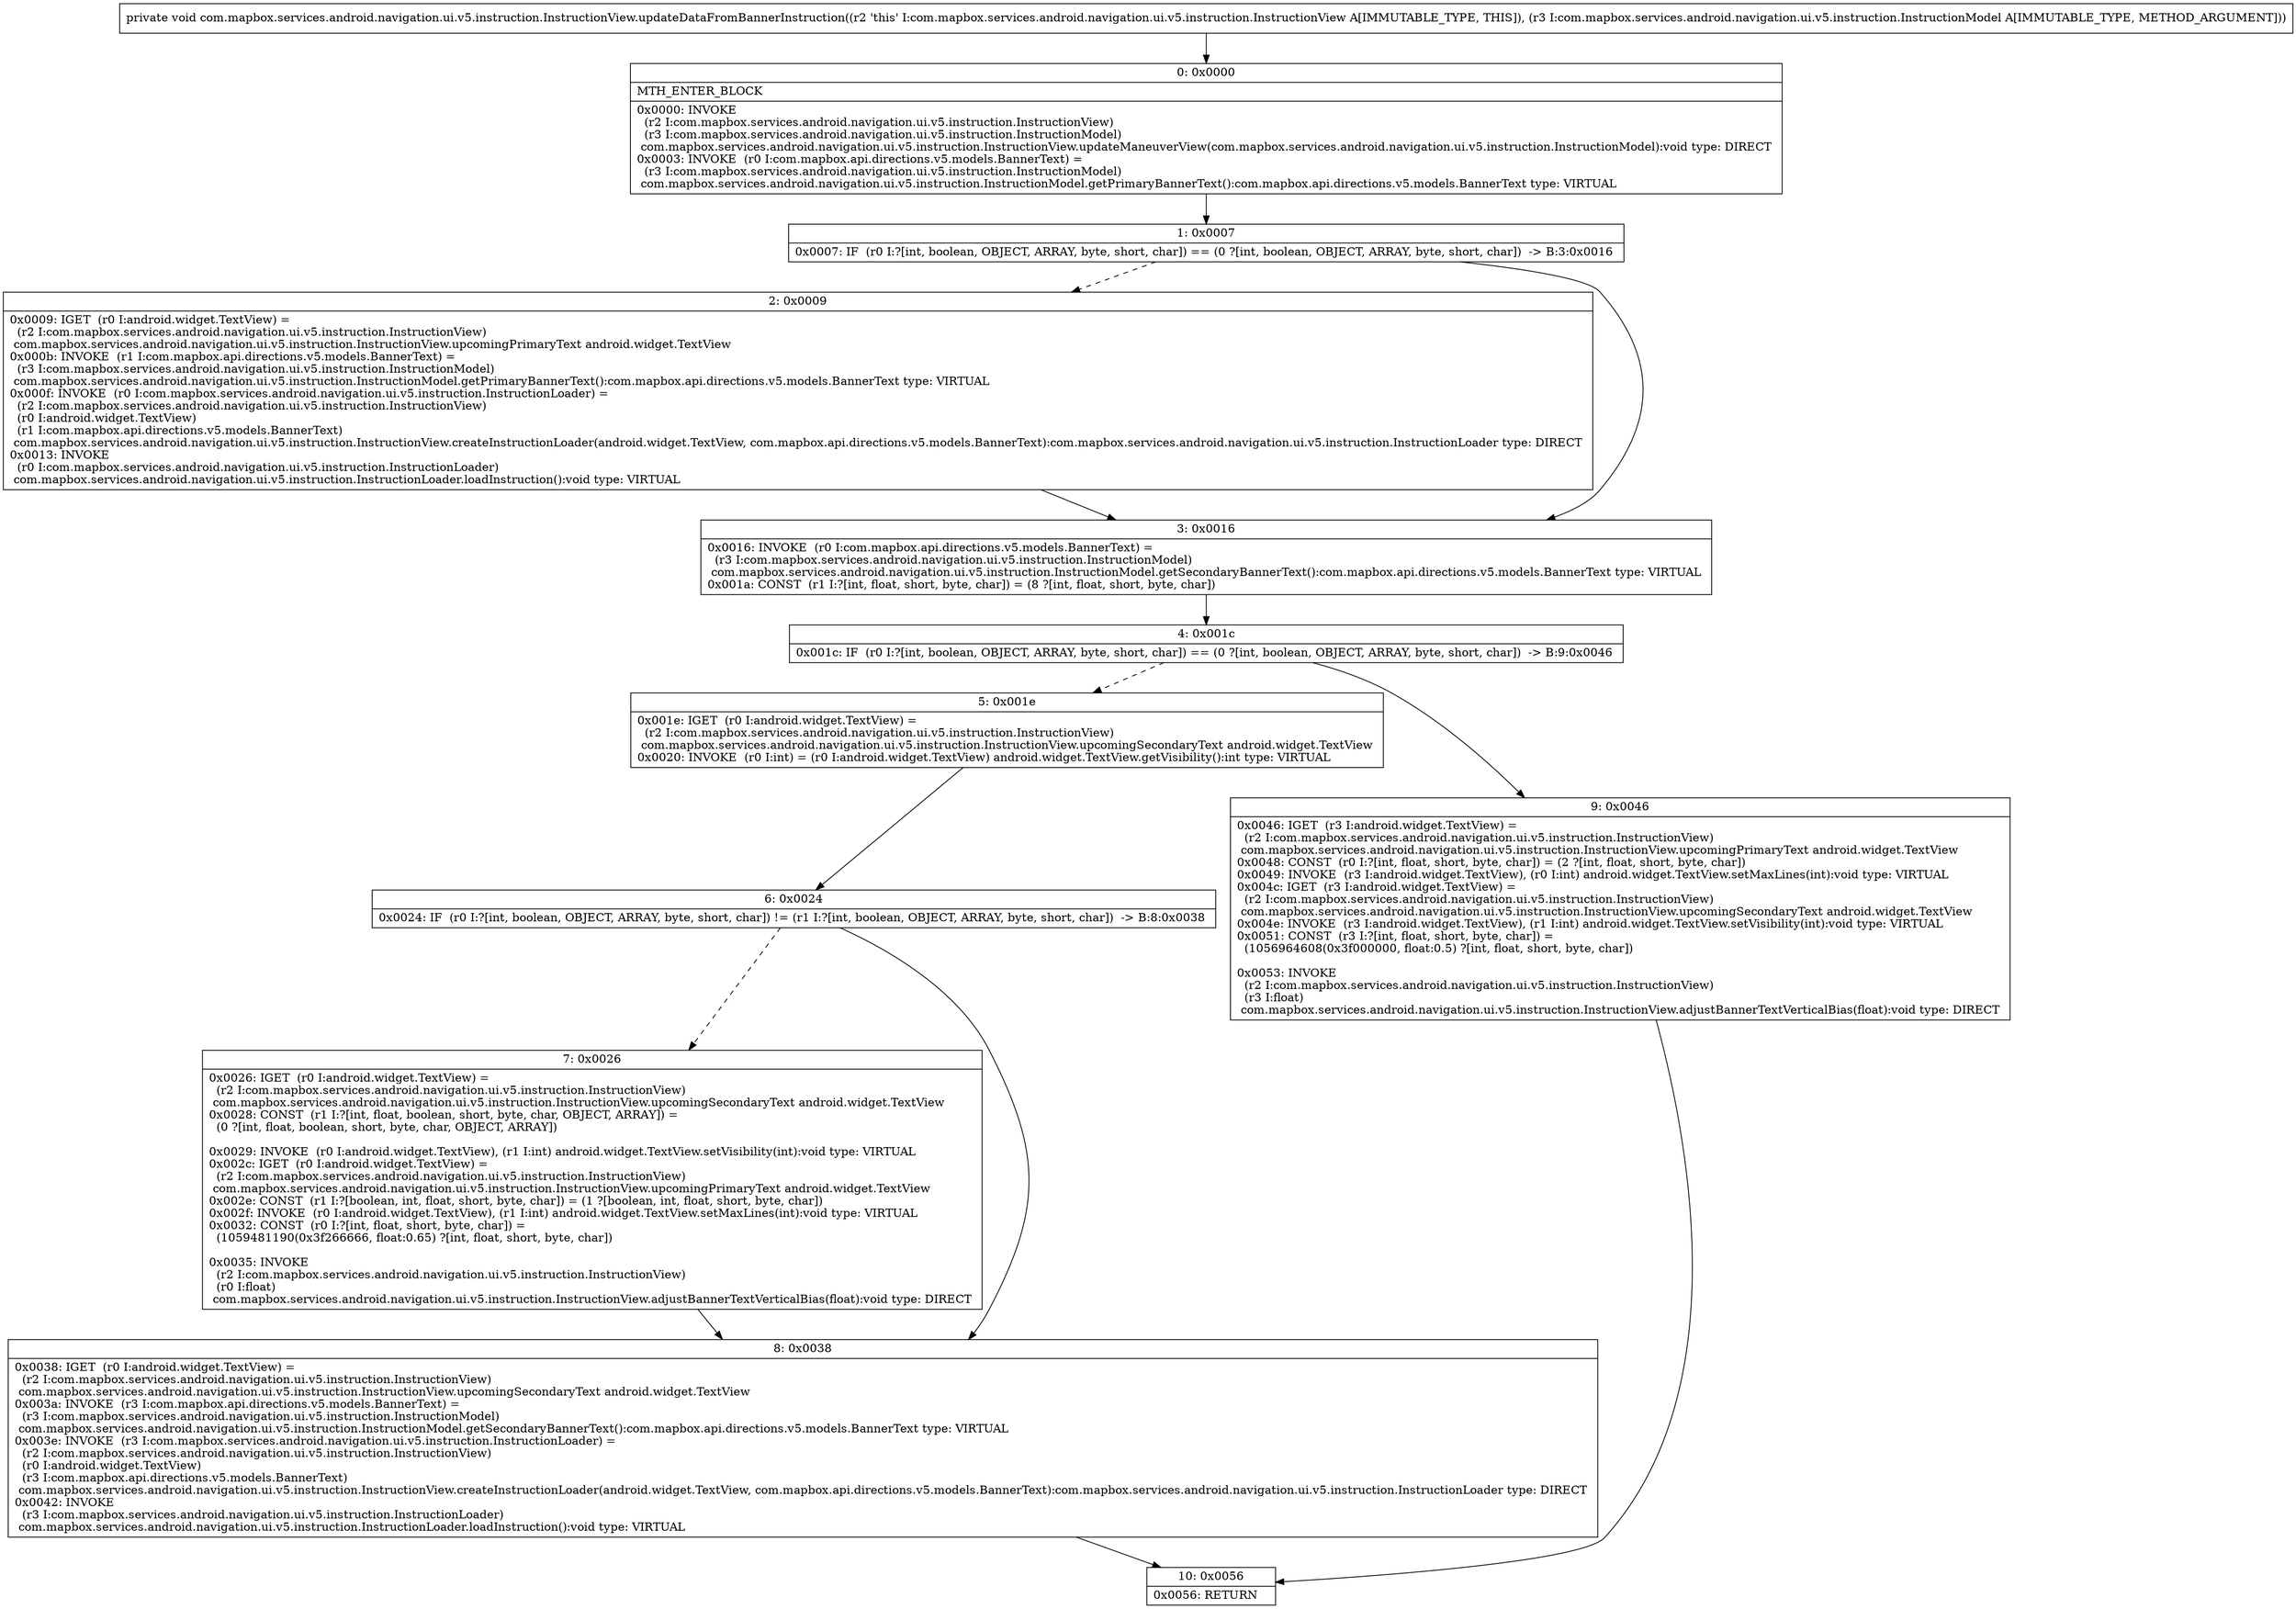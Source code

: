digraph "CFG forcom.mapbox.services.android.navigation.ui.v5.instruction.InstructionView.updateDataFromBannerInstruction(Lcom\/mapbox\/services\/android\/navigation\/ui\/v5\/instruction\/InstructionModel;)V" {
Node_0 [shape=record,label="{0\:\ 0x0000|MTH_ENTER_BLOCK\l|0x0000: INVOKE  \l  (r2 I:com.mapbox.services.android.navigation.ui.v5.instruction.InstructionView)\l  (r3 I:com.mapbox.services.android.navigation.ui.v5.instruction.InstructionModel)\l com.mapbox.services.android.navigation.ui.v5.instruction.InstructionView.updateManeuverView(com.mapbox.services.android.navigation.ui.v5.instruction.InstructionModel):void type: DIRECT \l0x0003: INVOKE  (r0 I:com.mapbox.api.directions.v5.models.BannerText) = \l  (r3 I:com.mapbox.services.android.navigation.ui.v5.instruction.InstructionModel)\l com.mapbox.services.android.navigation.ui.v5.instruction.InstructionModel.getPrimaryBannerText():com.mapbox.api.directions.v5.models.BannerText type: VIRTUAL \l}"];
Node_1 [shape=record,label="{1\:\ 0x0007|0x0007: IF  (r0 I:?[int, boolean, OBJECT, ARRAY, byte, short, char]) == (0 ?[int, boolean, OBJECT, ARRAY, byte, short, char])  \-\> B:3:0x0016 \l}"];
Node_2 [shape=record,label="{2\:\ 0x0009|0x0009: IGET  (r0 I:android.widget.TextView) = \l  (r2 I:com.mapbox.services.android.navigation.ui.v5.instruction.InstructionView)\l com.mapbox.services.android.navigation.ui.v5.instruction.InstructionView.upcomingPrimaryText android.widget.TextView \l0x000b: INVOKE  (r1 I:com.mapbox.api.directions.v5.models.BannerText) = \l  (r3 I:com.mapbox.services.android.navigation.ui.v5.instruction.InstructionModel)\l com.mapbox.services.android.navigation.ui.v5.instruction.InstructionModel.getPrimaryBannerText():com.mapbox.api.directions.v5.models.BannerText type: VIRTUAL \l0x000f: INVOKE  (r0 I:com.mapbox.services.android.navigation.ui.v5.instruction.InstructionLoader) = \l  (r2 I:com.mapbox.services.android.navigation.ui.v5.instruction.InstructionView)\l  (r0 I:android.widget.TextView)\l  (r1 I:com.mapbox.api.directions.v5.models.BannerText)\l com.mapbox.services.android.navigation.ui.v5.instruction.InstructionView.createInstructionLoader(android.widget.TextView, com.mapbox.api.directions.v5.models.BannerText):com.mapbox.services.android.navigation.ui.v5.instruction.InstructionLoader type: DIRECT \l0x0013: INVOKE  \l  (r0 I:com.mapbox.services.android.navigation.ui.v5.instruction.InstructionLoader)\l com.mapbox.services.android.navigation.ui.v5.instruction.InstructionLoader.loadInstruction():void type: VIRTUAL \l}"];
Node_3 [shape=record,label="{3\:\ 0x0016|0x0016: INVOKE  (r0 I:com.mapbox.api.directions.v5.models.BannerText) = \l  (r3 I:com.mapbox.services.android.navigation.ui.v5.instruction.InstructionModel)\l com.mapbox.services.android.navigation.ui.v5.instruction.InstructionModel.getSecondaryBannerText():com.mapbox.api.directions.v5.models.BannerText type: VIRTUAL \l0x001a: CONST  (r1 I:?[int, float, short, byte, char]) = (8 ?[int, float, short, byte, char]) \l}"];
Node_4 [shape=record,label="{4\:\ 0x001c|0x001c: IF  (r0 I:?[int, boolean, OBJECT, ARRAY, byte, short, char]) == (0 ?[int, boolean, OBJECT, ARRAY, byte, short, char])  \-\> B:9:0x0046 \l}"];
Node_5 [shape=record,label="{5\:\ 0x001e|0x001e: IGET  (r0 I:android.widget.TextView) = \l  (r2 I:com.mapbox.services.android.navigation.ui.v5.instruction.InstructionView)\l com.mapbox.services.android.navigation.ui.v5.instruction.InstructionView.upcomingSecondaryText android.widget.TextView \l0x0020: INVOKE  (r0 I:int) = (r0 I:android.widget.TextView) android.widget.TextView.getVisibility():int type: VIRTUAL \l}"];
Node_6 [shape=record,label="{6\:\ 0x0024|0x0024: IF  (r0 I:?[int, boolean, OBJECT, ARRAY, byte, short, char]) != (r1 I:?[int, boolean, OBJECT, ARRAY, byte, short, char])  \-\> B:8:0x0038 \l}"];
Node_7 [shape=record,label="{7\:\ 0x0026|0x0026: IGET  (r0 I:android.widget.TextView) = \l  (r2 I:com.mapbox.services.android.navigation.ui.v5.instruction.InstructionView)\l com.mapbox.services.android.navigation.ui.v5.instruction.InstructionView.upcomingSecondaryText android.widget.TextView \l0x0028: CONST  (r1 I:?[int, float, boolean, short, byte, char, OBJECT, ARRAY]) = \l  (0 ?[int, float, boolean, short, byte, char, OBJECT, ARRAY])\l \l0x0029: INVOKE  (r0 I:android.widget.TextView), (r1 I:int) android.widget.TextView.setVisibility(int):void type: VIRTUAL \l0x002c: IGET  (r0 I:android.widget.TextView) = \l  (r2 I:com.mapbox.services.android.navigation.ui.v5.instruction.InstructionView)\l com.mapbox.services.android.navigation.ui.v5.instruction.InstructionView.upcomingPrimaryText android.widget.TextView \l0x002e: CONST  (r1 I:?[boolean, int, float, short, byte, char]) = (1 ?[boolean, int, float, short, byte, char]) \l0x002f: INVOKE  (r0 I:android.widget.TextView), (r1 I:int) android.widget.TextView.setMaxLines(int):void type: VIRTUAL \l0x0032: CONST  (r0 I:?[int, float, short, byte, char]) = \l  (1059481190(0x3f266666, float:0.65) ?[int, float, short, byte, char])\l \l0x0035: INVOKE  \l  (r2 I:com.mapbox.services.android.navigation.ui.v5.instruction.InstructionView)\l  (r0 I:float)\l com.mapbox.services.android.navigation.ui.v5.instruction.InstructionView.adjustBannerTextVerticalBias(float):void type: DIRECT \l}"];
Node_8 [shape=record,label="{8\:\ 0x0038|0x0038: IGET  (r0 I:android.widget.TextView) = \l  (r2 I:com.mapbox.services.android.navigation.ui.v5.instruction.InstructionView)\l com.mapbox.services.android.navigation.ui.v5.instruction.InstructionView.upcomingSecondaryText android.widget.TextView \l0x003a: INVOKE  (r3 I:com.mapbox.api.directions.v5.models.BannerText) = \l  (r3 I:com.mapbox.services.android.navigation.ui.v5.instruction.InstructionModel)\l com.mapbox.services.android.navigation.ui.v5.instruction.InstructionModel.getSecondaryBannerText():com.mapbox.api.directions.v5.models.BannerText type: VIRTUAL \l0x003e: INVOKE  (r3 I:com.mapbox.services.android.navigation.ui.v5.instruction.InstructionLoader) = \l  (r2 I:com.mapbox.services.android.navigation.ui.v5.instruction.InstructionView)\l  (r0 I:android.widget.TextView)\l  (r3 I:com.mapbox.api.directions.v5.models.BannerText)\l com.mapbox.services.android.navigation.ui.v5.instruction.InstructionView.createInstructionLoader(android.widget.TextView, com.mapbox.api.directions.v5.models.BannerText):com.mapbox.services.android.navigation.ui.v5.instruction.InstructionLoader type: DIRECT \l0x0042: INVOKE  \l  (r3 I:com.mapbox.services.android.navigation.ui.v5.instruction.InstructionLoader)\l com.mapbox.services.android.navigation.ui.v5.instruction.InstructionLoader.loadInstruction():void type: VIRTUAL \l}"];
Node_9 [shape=record,label="{9\:\ 0x0046|0x0046: IGET  (r3 I:android.widget.TextView) = \l  (r2 I:com.mapbox.services.android.navigation.ui.v5.instruction.InstructionView)\l com.mapbox.services.android.navigation.ui.v5.instruction.InstructionView.upcomingPrimaryText android.widget.TextView \l0x0048: CONST  (r0 I:?[int, float, short, byte, char]) = (2 ?[int, float, short, byte, char]) \l0x0049: INVOKE  (r3 I:android.widget.TextView), (r0 I:int) android.widget.TextView.setMaxLines(int):void type: VIRTUAL \l0x004c: IGET  (r3 I:android.widget.TextView) = \l  (r2 I:com.mapbox.services.android.navigation.ui.v5.instruction.InstructionView)\l com.mapbox.services.android.navigation.ui.v5.instruction.InstructionView.upcomingSecondaryText android.widget.TextView \l0x004e: INVOKE  (r3 I:android.widget.TextView), (r1 I:int) android.widget.TextView.setVisibility(int):void type: VIRTUAL \l0x0051: CONST  (r3 I:?[int, float, short, byte, char]) = \l  (1056964608(0x3f000000, float:0.5) ?[int, float, short, byte, char])\l \l0x0053: INVOKE  \l  (r2 I:com.mapbox.services.android.navigation.ui.v5.instruction.InstructionView)\l  (r3 I:float)\l com.mapbox.services.android.navigation.ui.v5.instruction.InstructionView.adjustBannerTextVerticalBias(float):void type: DIRECT \l}"];
Node_10 [shape=record,label="{10\:\ 0x0056|0x0056: RETURN   \l}"];
MethodNode[shape=record,label="{private void com.mapbox.services.android.navigation.ui.v5.instruction.InstructionView.updateDataFromBannerInstruction((r2 'this' I:com.mapbox.services.android.navigation.ui.v5.instruction.InstructionView A[IMMUTABLE_TYPE, THIS]), (r3 I:com.mapbox.services.android.navigation.ui.v5.instruction.InstructionModel A[IMMUTABLE_TYPE, METHOD_ARGUMENT])) }"];
MethodNode -> Node_0;
Node_0 -> Node_1;
Node_1 -> Node_2[style=dashed];
Node_1 -> Node_3;
Node_2 -> Node_3;
Node_3 -> Node_4;
Node_4 -> Node_5[style=dashed];
Node_4 -> Node_9;
Node_5 -> Node_6;
Node_6 -> Node_7[style=dashed];
Node_6 -> Node_8;
Node_7 -> Node_8;
Node_8 -> Node_10;
Node_9 -> Node_10;
}

